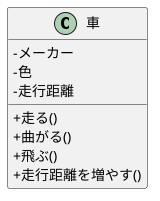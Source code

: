 @startuml
skinparam classAttributeIconSize 0
class 車 {
-メーカー
-色
-走行距離
+走る()
+曲がる()
+飛ぶ()
+走行距離を増やす()
}
@enduml